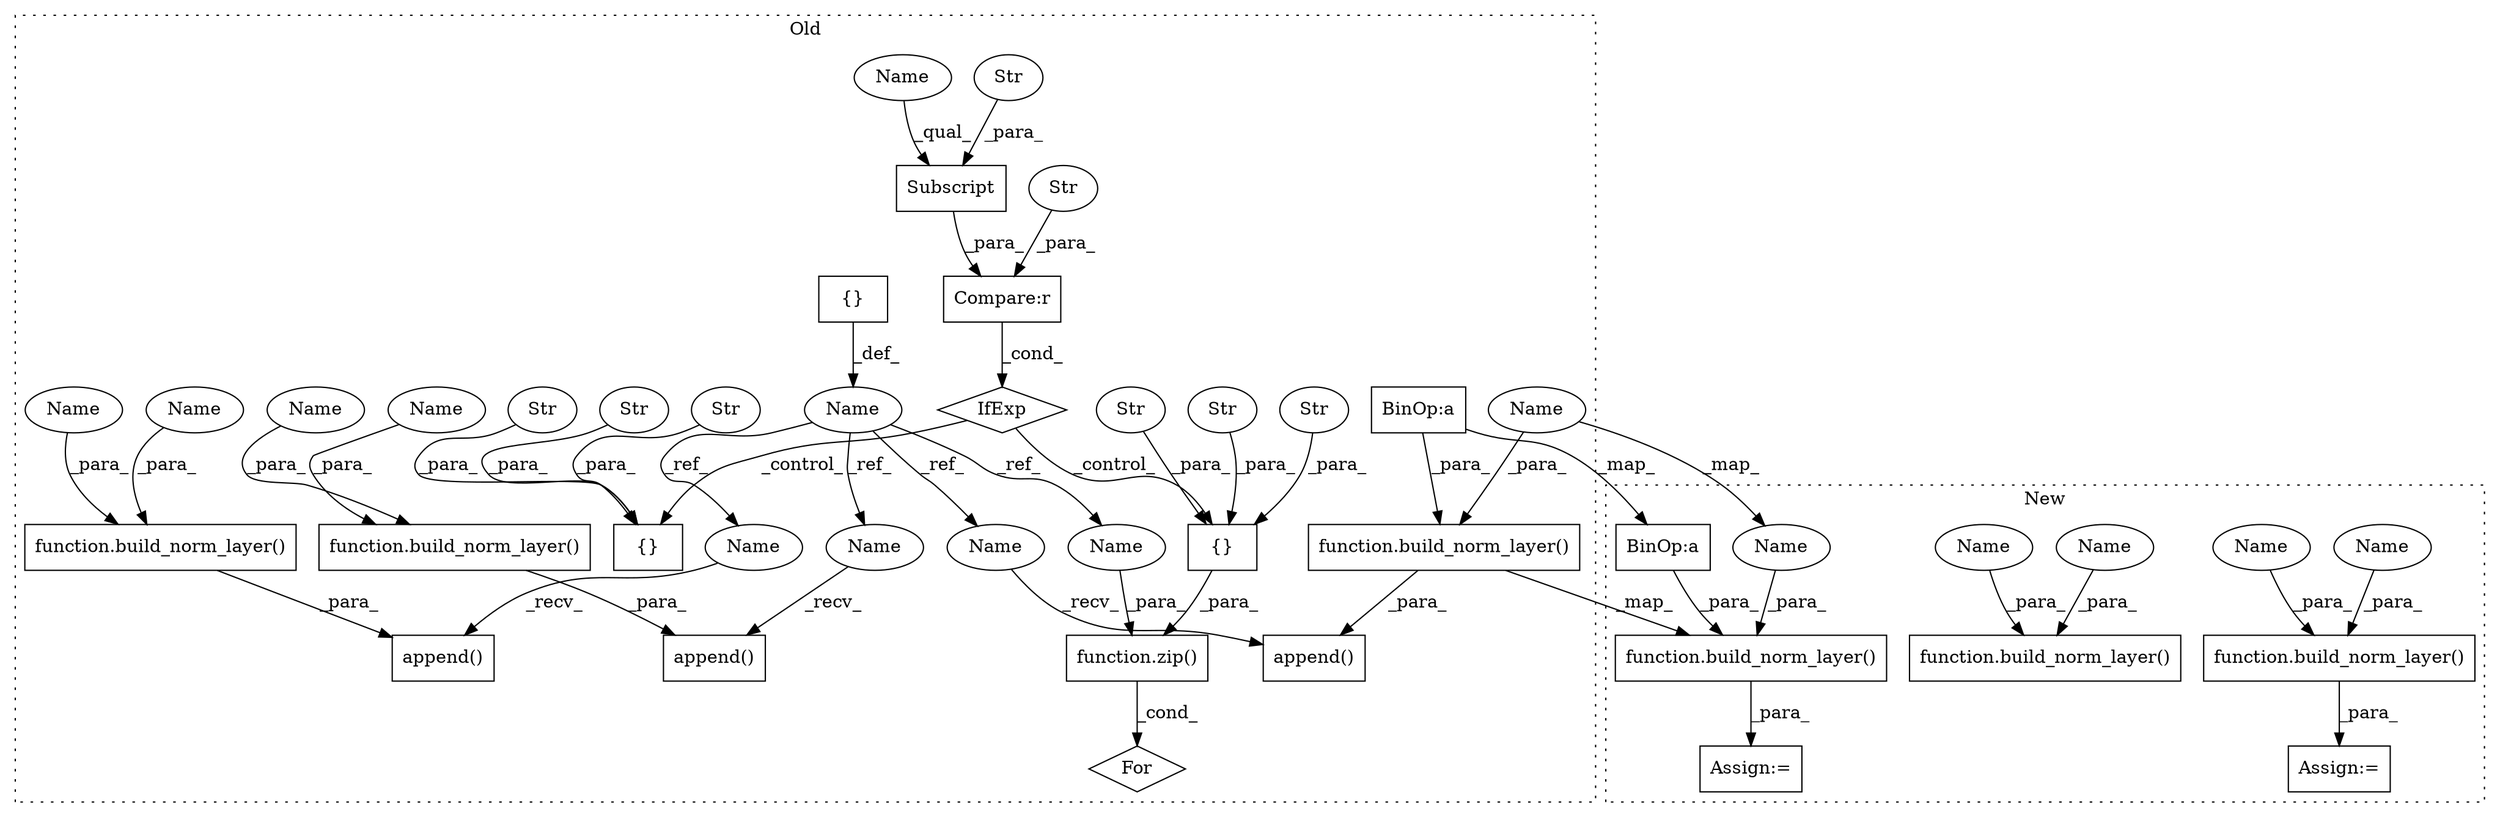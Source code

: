 digraph G {
subgraph cluster0 {
1 [label="For" a="107" s="3529,3581" l="4,14" shape="diamond"];
3 [label="{}" a="59" s="3498,3518" l="1,0" shape="box"];
4 [label="Compare:r" a="40" s="3440" l="25" shape="box"];
5 [label="Str" a="66" s="3461" l="4" shape="ellipse"];
6 [label="Subscript" a="63" s="3440,0" l="17,0" shape="box"];
7 [label="Str" a="66" s="3450" l="6" shape="ellipse"];
8 [label="Str" a="66" s="3499" l="5" shape="ellipse"];
9 [label="Str" a="66" s="3506" l="5" shape="ellipse"];
10 [label="{}" a="59" s="3178,3178" l="2,1" shape="box"];
11 [label="IfExp" a="51" s="3436,3465" l="4,33" shape="diamond"];
12 [label="{}" a="59" s="3415,3435" l="1,0" shape="box"];
13 [label="Str" a="66" s="3423" l="5" shape="ellipse"];
14 [label="Str" a="66" s="3430" l="5" shape="ellipse"];
15 [label="function.build_norm_layer()" a="75" s="3272,3306" l="17,1" shape="box"];
16 [label="function.build_norm_layer()" a="75" s="3208,3242" l="17,1" shape="box"];
18 [label="append()" a="75" s="3189,3243" l="19,1" shape="box"];
19 [label="Name" a="87" s="3164" l="11" shape="ellipse"];
20 [label="function.zip()" a="75" s="3548,3580" l="4,1" shape="box"];
21 [label="append()" a="75" s="3253,3307" l="19,1" shape="box"];
23 [label="Str" a="66" s="3416" l="5" shape="ellipse"];
24 [label="Str" a="66" s="3513" l="5" shape="ellipse"];
25 [label="BinOp:a" a="82" s="3370" l="1" shape="box"];
27 [label="append()" a="75" s="3317,3386" l="19,1" shape="box"];
29 [label="function.build_norm_layer()" a="75" s="3336,3385" l="17,1" shape="box"];
31 [label="Name" a="87" s="3253" l="11" shape="ellipse"];
32 [label="Name" a="87" s="3317" l="11" shape="ellipse"];
33 [label="Name" a="87" s="3569" l="11" shape="ellipse"];
34 [label="Name" a="87" s="3189" l="11" shape="ellipse"];
35 [label="Name" a="87" s="3289" l="9" shape="ellipse"];
36 [label="Name" a="87" s="3440" l="9" shape="ellipse"];
37 [label="Name" a="87" s="3225" l="9" shape="ellipse"];
38 [label="Name" a="87" s="3353" l="9" shape="ellipse"];
44 [label="Name" a="87" s="3300" l="6" shape="ellipse"];
45 [label="Name" a="87" s="3236" l="6" shape="ellipse"];
label = "Old";
style="dotted";
}
subgraph cluster1 {
2 [label="function.build_norm_layer()" a="75" s="3222,3256" l="17,12" shape="box"];
17 [label="function.build_norm_layer()" a="75" s="3147,3181" l="17,12" shape="box"];
22 [label="Assign:=" a="68" s="3206" l="16" shape="box"];
26 [label="BinOp:a" a="82" s="3331" l="1" shape="box"];
28 [label="Assign:=" a="68" s="3281" l="16" shape="box"];
30 [label="function.build_norm_layer()" a="75" s="3297,3346" l="17,57" shape="box"];
39 [label="Name" a="87" s="3250" l="6" shape="ellipse"];
40 [label="Name" a="87" s="3175" l="6" shape="ellipse"];
41 [label="Name" a="87" s="3239" l="9" shape="ellipse"];
42 [label="Name" a="87" s="3164" l="9" shape="ellipse"];
43 [label="Name" a="87" s="3314" l="9" shape="ellipse"];
label = "New";
style="dotted";
}
2 -> 22 [label="_para_"];
3 -> 20 [label="_para_"];
4 -> 11 [label="_cond_"];
5 -> 4 [label="_para_"];
6 -> 4 [label="_para_"];
7 -> 6 [label="_para_"];
8 -> 3 [label="_para_"];
9 -> 3 [label="_para_"];
10 -> 19 [label="_def_"];
11 -> 3 [label="_control_"];
11 -> 12 [label="_control_"];
13 -> 12 [label="_para_"];
14 -> 12 [label="_para_"];
15 -> 21 [label="_para_"];
16 -> 18 [label="_para_"];
19 -> 33 [label="_ref_"];
19 -> 31 [label="_ref_"];
19 -> 32 [label="_ref_"];
19 -> 34 [label="_ref_"];
20 -> 1 [label="_cond_"];
23 -> 12 [label="_para_"];
24 -> 3 [label="_para_"];
25 -> 26 [label="_map_"];
25 -> 29 [label="_para_"];
26 -> 30 [label="_para_"];
29 -> 30 [label="_map_"];
29 -> 27 [label="_para_"];
30 -> 28 [label="_para_"];
31 -> 21 [label="_recv_"];
32 -> 27 [label="_recv_"];
33 -> 20 [label="_para_"];
34 -> 18 [label="_recv_"];
35 -> 15 [label="_para_"];
36 -> 6 [label="_qual_"];
37 -> 16 [label="_para_"];
38 -> 29 [label="_para_"];
38 -> 43 [label="_map_"];
39 -> 2 [label="_para_"];
40 -> 17 [label="_para_"];
41 -> 2 [label="_para_"];
42 -> 17 [label="_para_"];
43 -> 30 [label="_para_"];
44 -> 15 [label="_para_"];
45 -> 16 [label="_para_"];
}